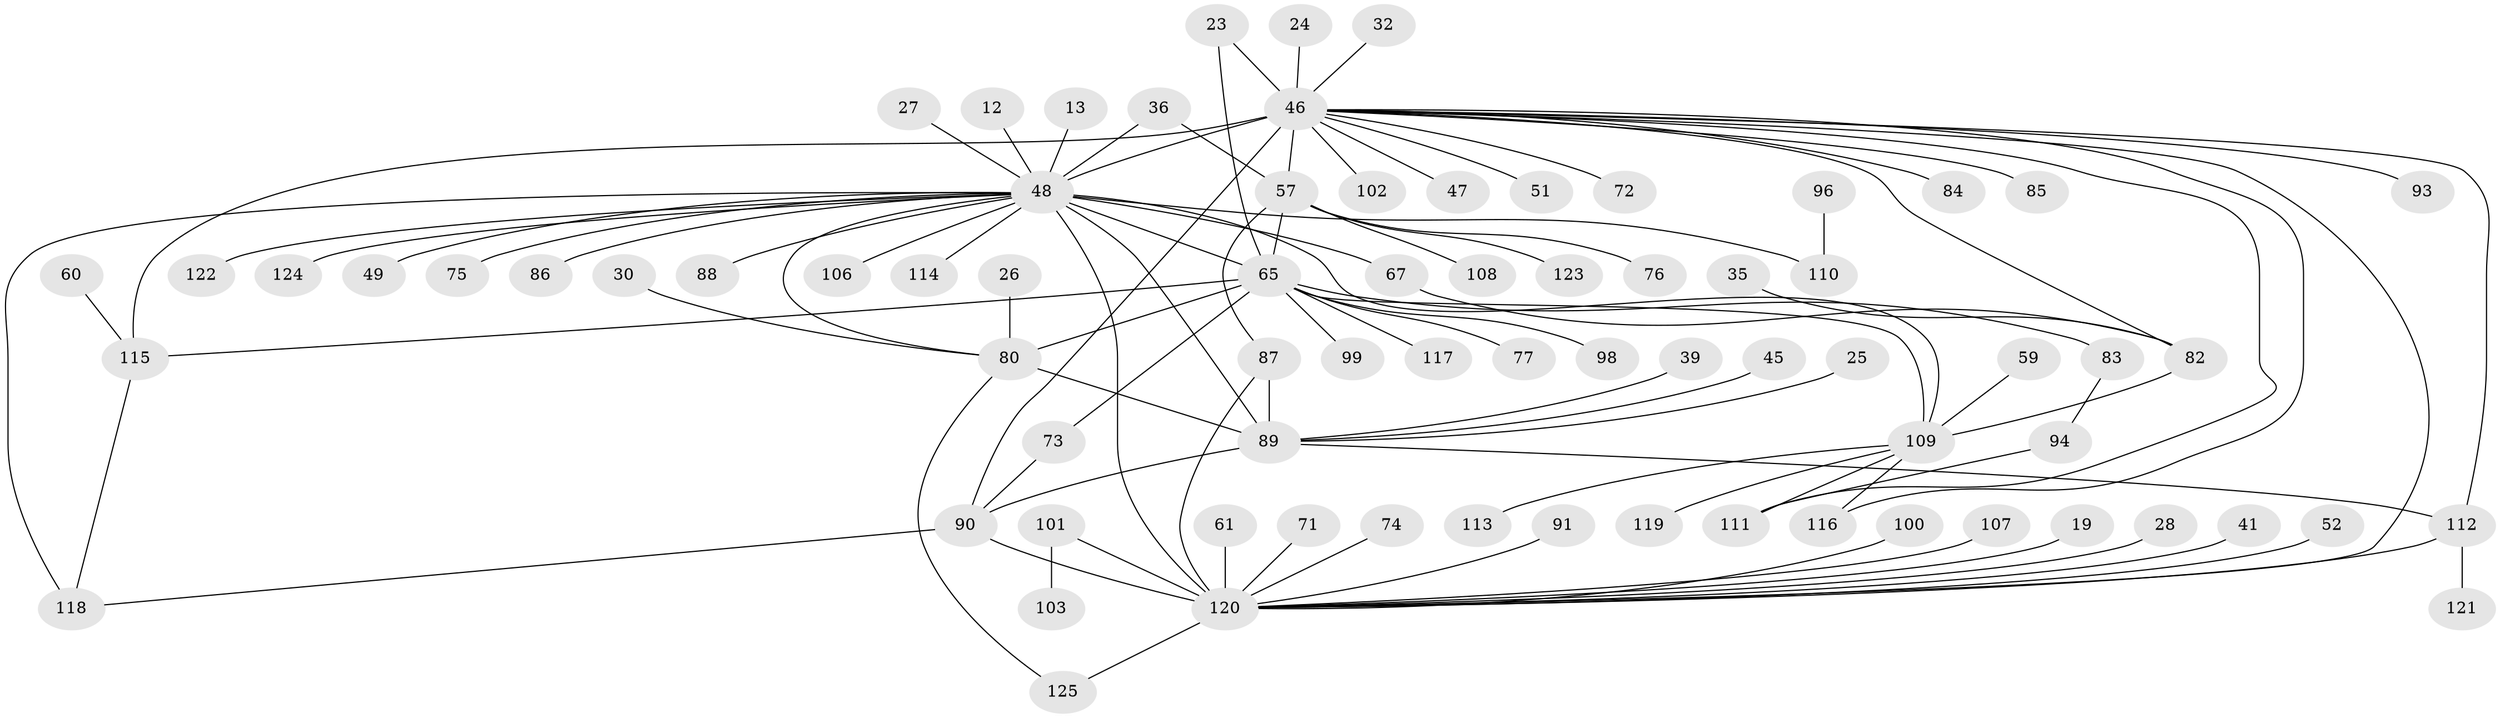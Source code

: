 // original degree distribution, {2: 0.272, 35: 0.008, 4: 0.096, 8: 0.016, 6: 0.016, 3: 0.096, 13: 0.008, 15: 0.008, 16: 0.008, 1: 0.424, 10: 0.032, 7: 0.016}
// Generated by graph-tools (version 1.1) at 2025/51/03/04/25 21:51:36]
// undirected, 75 vertices, 97 edges
graph export_dot {
graph [start="1"]
  node [color=gray90,style=filled];
  12;
  13;
  19;
  23;
  24;
  25;
  26;
  27;
  28;
  30;
  32;
  35;
  36;
  39;
  41;
  45;
  46 [super="+11+8"];
  47;
  48 [super="+2"];
  49;
  51;
  52;
  57 [super="+34"];
  59;
  60;
  61;
  65 [super="+14+44"];
  67 [super="+40"];
  71 [super="+42"];
  72;
  73;
  74 [super="+38"];
  75 [super="+63+68"];
  76;
  77;
  80 [super="+70+15"];
  82 [super="+64"];
  83;
  84 [super="+50"];
  85;
  86;
  87 [super="+54"];
  88;
  89 [super="+37+22"];
  90 [super="+66+55"];
  91;
  93;
  94;
  96;
  98;
  99;
  100 [super="+43"];
  101 [super="+58"];
  102;
  103;
  106;
  107;
  108;
  109 [super="+104"];
  110 [super="+92"];
  111;
  112 [super="+97"];
  113;
  114 [super="+95"];
  115 [super="+16+105"];
  116;
  117;
  118 [super="+3"];
  119;
  120 [super="+81+29+7"];
  121;
  122 [super="+62"];
  123;
  124 [super="+69"];
  125 [super="+78+79"];
  12 -- 48;
  13 -- 48;
  19 -- 120;
  23 -- 46;
  23 -- 65;
  24 -- 46;
  25 -- 89;
  26 -- 80;
  27 -- 48;
  28 -- 120;
  30 -- 80;
  32 -- 46;
  35 -- 82;
  36 -- 48;
  36 -- 57;
  39 -- 89;
  41 -- 120;
  45 -- 89;
  46 -- 90 [weight=2];
  46 -- 72;
  46 -- 111 [weight=2];
  46 -- 48 [weight=5];
  46 -- 85;
  46 -- 57 [weight=3];
  46 -- 102;
  46 -- 47;
  46 -- 51;
  46 -- 116;
  46 -- 93;
  46 -- 112;
  46 -- 82;
  46 -- 115 [weight=4];
  46 -- 84;
  46 -- 120;
  48 -- 88;
  48 -- 114 [weight=3];
  48 -- 65 [weight=3];
  48 -- 86;
  48 -- 89 [weight=2];
  48 -- 106;
  48 -- 110 [weight=2];
  48 -- 49;
  48 -- 118 [weight=2];
  48 -- 109;
  48 -- 67;
  48 -- 122;
  48 -- 75;
  48 -- 124;
  48 -- 80 [weight=2];
  48 -- 120 [weight=6];
  52 -- 120;
  57 -- 65;
  57 -- 108;
  57 -- 76;
  57 -- 123;
  57 -- 87;
  59 -- 109;
  60 -- 115;
  61 -- 120;
  65 -- 99 [weight=2];
  65 -- 77;
  65 -- 83;
  65 -- 98;
  65 -- 73;
  65 -- 117;
  65 -- 109;
  65 -- 115 [weight=2];
  65 -- 80 [weight=2];
  67 -- 82;
  71 -- 120;
  73 -- 90;
  74 -- 120;
  80 -- 89 [weight=2];
  80 -- 125;
  82 -- 109 [weight=2];
  83 -- 94;
  87 -- 89;
  87 -- 120;
  89 -- 112 [weight=2];
  89 -- 90;
  90 -- 118;
  90 -- 120 [weight=2];
  91 -- 120;
  94 -- 111;
  96 -- 110;
  100 -- 120;
  101 -- 103;
  101 -- 120;
  107 -- 120;
  109 -- 111;
  109 -- 113;
  109 -- 116;
  109 -- 119;
  112 -- 121;
  112 -- 120;
  115 -- 118;
  120 -- 125;
}
